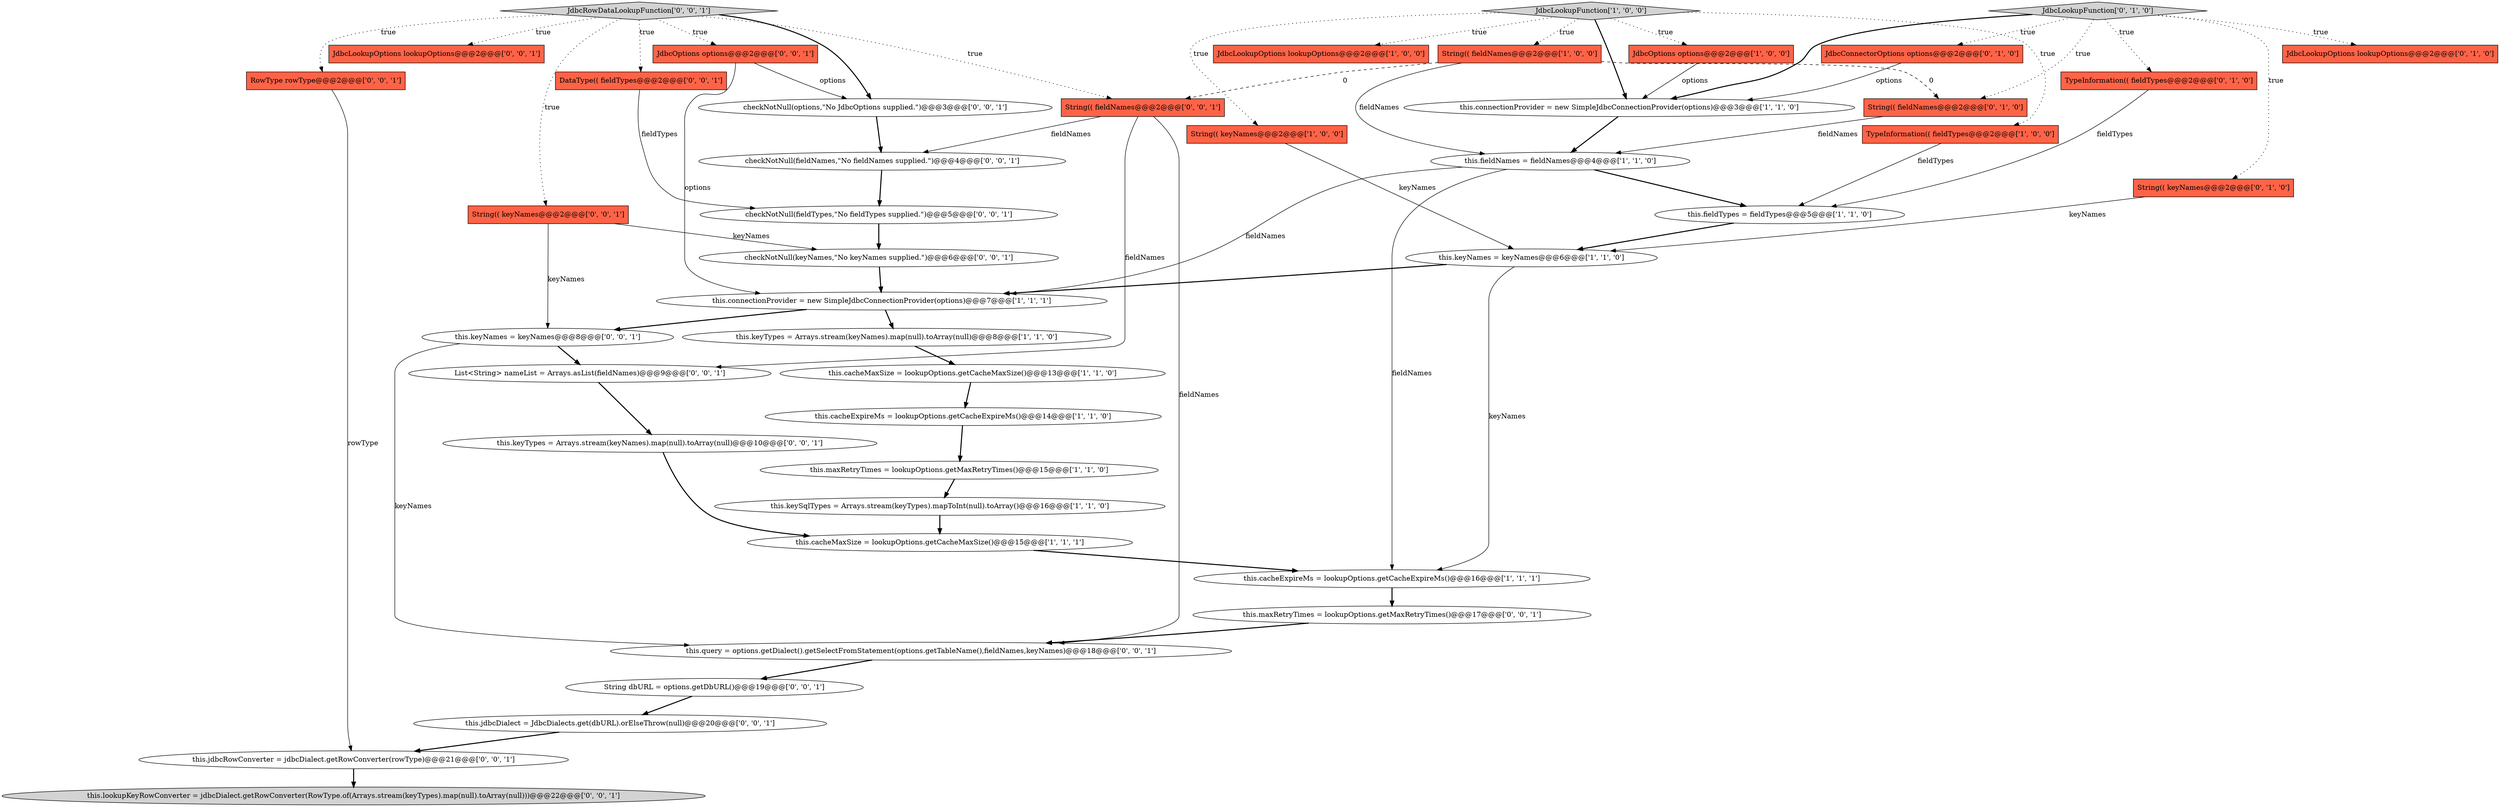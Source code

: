 digraph {
28 [style = filled, label = "checkNotNull(options,\"No JdbcOptions supplied.\")@@@3@@@['0', '0', '1']", fillcolor = white, shape = ellipse image = "AAA0AAABBB3BBB"];
4 [style = filled, label = "String(( keyNames@@@2@@@['1', '0', '0']", fillcolor = tomato, shape = box image = "AAA0AAABBB1BBB"];
33 [style = filled, label = "String dbURL = options.getDbURL()@@@19@@@['0', '0', '1']", fillcolor = white, shape = ellipse image = "AAA0AAABBB3BBB"];
9 [style = filled, label = "this.connectionProvider = new SimpleJdbcConnectionProvider(options)@@@7@@@['1', '1', '1']", fillcolor = white, shape = ellipse image = "AAA0AAABBB1BBB"];
2 [style = filled, label = "this.cacheMaxSize = lookupOptions.getCacheMaxSize()@@@15@@@['1', '1', '1']", fillcolor = white, shape = ellipse image = "AAA0AAABBB1BBB"];
25 [style = filled, label = "this.lookupKeyRowConverter = jdbcDialect.getRowConverter(RowType.of(Arrays.stream(keyTypes).map(null).toArray(null)))@@@22@@@['0', '0', '1']", fillcolor = lightgray, shape = ellipse image = "AAA0AAABBB3BBB"];
12 [style = filled, label = "this.fieldTypes = fieldTypes@@@5@@@['1', '1', '0']", fillcolor = white, shape = ellipse image = "AAA0AAABBB1BBB"];
11 [style = filled, label = "this.keySqlTypes = Arrays.stream(keyTypes).mapToInt(null).toArray()@@@16@@@['1', '1', '0']", fillcolor = white, shape = ellipse image = "AAA0AAABBB1BBB"];
16 [style = filled, label = "this.cacheExpireMs = lookupOptions.getCacheExpireMs()@@@16@@@['1', '1', '1']", fillcolor = white, shape = ellipse image = "AAA0AAABBB1BBB"];
17 [style = filled, label = "this.connectionProvider = new SimpleJdbcConnectionProvider(options)@@@3@@@['1', '1', '0']", fillcolor = white, shape = ellipse image = "AAA0AAABBB1BBB"];
35 [style = filled, label = "RowType rowType@@@2@@@['0', '0', '1']", fillcolor = tomato, shape = box image = "AAA0AAABBB3BBB"];
15 [style = filled, label = "this.keyTypes = Arrays.stream(keyNames).map(null).toArray(null)@@@8@@@['1', '1', '0']", fillcolor = white, shape = ellipse image = "AAA0AAABBB1BBB"];
19 [style = filled, label = "JdbcConnectorOptions options@@@2@@@['0', '1', '0']", fillcolor = tomato, shape = box image = "AAA0AAABBB2BBB"];
37 [style = filled, label = "this.maxRetryTimes = lookupOptions.getMaxRetryTimes()@@@17@@@['0', '0', '1']", fillcolor = white, shape = ellipse image = "AAA0AAABBB3BBB"];
10 [style = filled, label = "this.cacheExpireMs = lookupOptions.getCacheExpireMs()@@@14@@@['1', '1', '0']", fillcolor = white, shape = ellipse image = "AAA0AAABBB1BBB"];
29 [style = filled, label = "this.jdbcDialect = JdbcDialects.get(dbURL).orElseThrow(null)@@@20@@@['0', '0', '1']", fillcolor = white, shape = ellipse image = "AAA0AAABBB3BBB"];
6 [style = filled, label = "this.fieldNames = fieldNames@@@4@@@['1', '1', '0']", fillcolor = white, shape = ellipse image = "AAA0AAABBB1BBB"];
1 [style = filled, label = "JdbcLookupOptions lookupOptions@@@2@@@['1', '0', '0']", fillcolor = tomato, shape = box image = "AAA0AAABBB1BBB"];
7 [style = filled, label = "this.cacheMaxSize = lookupOptions.getCacheMaxSize()@@@13@@@['1', '1', '0']", fillcolor = white, shape = ellipse image = "AAA0AAABBB1BBB"];
43 [style = filled, label = "String(( fieldNames@@@2@@@['0', '0', '1']", fillcolor = tomato, shape = box image = "AAA0AAABBB3BBB"];
32 [style = filled, label = "this.query = options.getDialect().getSelectFromStatement(options.getTableName(),fieldNames,keyNames)@@@18@@@['0', '0', '1']", fillcolor = white, shape = ellipse image = "AAA0AAABBB3BBB"];
24 [style = filled, label = "JdbcOptions options@@@2@@@['0', '0', '1']", fillcolor = tomato, shape = box image = "AAA0AAABBB3BBB"];
14 [style = filled, label = "this.maxRetryTimes = lookupOptions.getMaxRetryTimes()@@@15@@@['1', '1', '0']", fillcolor = white, shape = ellipse image = "AAA0AAABBB1BBB"];
41 [style = filled, label = "DataType(( fieldTypes@@@2@@@['0', '0', '1']", fillcolor = tomato, shape = box image = "AAA0AAABBB3BBB"];
31 [style = filled, label = "List<String> nameList = Arrays.asList(fieldNames)@@@9@@@['0', '0', '1']", fillcolor = white, shape = ellipse image = "AAA0AAABBB3BBB"];
30 [style = filled, label = "checkNotNull(fieldTypes,\"No fieldTypes supplied.\")@@@5@@@['0', '0', '1']", fillcolor = white, shape = ellipse image = "AAA0AAABBB3BBB"];
39 [style = filled, label = "checkNotNull(keyNames,\"No keyNames supplied.\")@@@6@@@['0', '0', '1']", fillcolor = white, shape = ellipse image = "AAA0AAABBB3BBB"];
18 [style = filled, label = "String(( keyNames@@@2@@@['0', '1', '0']", fillcolor = tomato, shape = box image = "AAA0AAABBB2BBB"];
34 [style = filled, label = "this.jdbcRowConverter = jdbcDialect.getRowConverter(rowType)@@@21@@@['0', '0', '1']", fillcolor = white, shape = ellipse image = "AAA0AAABBB3BBB"];
26 [style = filled, label = "JdbcRowDataLookupFunction['0', '0', '1']", fillcolor = lightgray, shape = diamond image = "AAA0AAABBB3BBB"];
40 [style = filled, label = "this.keyTypes = Arrays.stream(keyNames).map(null).toArray(null)@@@10@@@['0', '0', '1']", fillcolor = white, shape = ellipse image = "AAA0AAABBB3BBB"];
38 [style = filled, label = "this.keyNames = keyNames@@@8@@@['0', '0', '1']", fillcolor = white, shape = ellipse image = "AAA0AAABBB3BBB"];
42 [style = filled, label = "JdbcLookupOptions lookupOptions@@@2@@@['0', '0', '1']", fillcolor = tomato, shape = box image = "AAA0AAABBB3BBB"];
22 [style = filled, label = "JdbcLookupFunction['0', '1', '0']", fillcolor = lightgray, shape = diamond image = "AAA0AAABBB2BBB"];
20 [style = filled, label = "TypeInformation(( fieldTypes@@@2@@@['0', '1', '0']", fillcolor = tomato, shape = box image = "AAA0AAABBB2BBB"];
21 [style = filled, label = "JdbcLookupOptions lookupOptions@@@2@@@['0', '1', '0']", fillcolor = tomato, shape = box image = "AAA0AAABBB2BBB"];
3 [style = filled, label = "TypeInformation(( fieldTypes@@@2@@@['1', '0', '0']", fillcolor = tomato, shape = box image = "AAA0AAABBB1BBB"];
13 [style = filled, label = "String(( fieldNames@@@2@@@['1', '0', '0']", fillcolor = tomato, shape = box image = "AAA1AAABBB1BBB"];
0 [style = filled, label = "JdbcLookupFunction['1', '0', '0']", fillcolor = lightgray, shape = diamond image = "AAA0AAABBB1BBB"];
5 [style = filled, label = "JdbcOptions options@@@2@@@['1', '0', '0']", fillcolor = tomato, shape = box image = "AAA0AAABBB1BBB"];
23 [style = filled, label = "String(( fieldNames@@@2@@@['0', '1', '0']", fillcolor = tomato, shape = box image = "AAA1AAABBB2BBB"];
27 [style = filled, label = "String(( keyNames@@@2@@@['0', '0', '1']", fillcolor = tomato, shape = box image = "AAA0AAABBB3BBB"];
36 [style = filled, label = "checkNotNull(fieldNames,\"No fieldNames supplied.\")@@@4@@@['0', '0', '1']", fillcolor = white, shape = ellipse image = "AAA0AAABBB3BBB"];
8 [style = filled, label = "this.keyNames = keyNames@@@6@@@['1', '1', '0']", fillcolor = white, shape = ellipse image = "AAA0AAABBB1BBB"];
22->21 [style = dotted, label="true"];
40->2 [style = bold, label=""];
23->6 [style = solid, label="fieldNames"];
16->37 [style = bold, label=""];
34->25 [style = bold, label=""];
22->19 [style = dotted, label="true"];
0->5 [style = dotted, label="true"];
5->17 [style = solid, label="options"];
28->36 [style = bold, label=""];
35->34 [style = solid, label="rowType"];
15->7 [style = bold, label=""];
0->13 [style = dotted, label="true"];
22->23 [style = dotted, label="true"];
17->6 [style = bold, label=""];
7->10 [style = bold, label=""];
10->14 [style = bold, label=""];
8->16 [style = solid, label="keyNames"];
13->6 [style = solid, label="fieldNames"];
0->17 [style = bold, label=""];
39->9 [style = bold, label=""];
26->27 [style = dotted, label="true"];
0->4 [style = dotted, label="true"];
43->36 [style = solid, label="fieldNames"];
38->32 [style = solid, label="keyNames"];
6->16 [style = solid, label="fieldNames"];
24->9 [style = solid, label="options"];
41->30 [style = solid, label="fieldTypes"];
6->9 [style = solid, label="fieldNames"];
38->31 [style = bold, label=""];
29->34 [style = bold, label=""];
4->8 [style = solid, label="keyNames"];
13->43 [style = dashed, label="0"];
13->23 [style = dashed, label="0"];
11->2 [style = bold, label=""];
32->33 [style = bold, label=""];
27->38 [style = solid, label="keyNames"];
19->17 [style = solid, label="options"];
20->12 [style = solid, label="fieldTypes"];
2->16 [style = bold, label=""];
33->29 [style = bold, label=""];
26->43 [style = dotted, label="true"];
24->28 [style = solid, label="options"];
36->30 [style = bold, label=""];
3->12 [style = solid, label="fieldTypes"];
22->20 [style = dotted, label="true"];
12->8 [style = bold, label=""];
9->15 [style = bold, label=""];
22->18 [style = dotted, label="true"];
27->39 [style = solid, label="keyNames"];
26->24 [style = dotted, label="true"];
43->31 [style = solid, label="fieldNames"];
8->9 [style = bold, label=""];
37->32 [style = bold, label=""];
22->17 [style = bold, label=""];
30->39 [style = bold, label=""];
31->40 [style = bold, label=""];
0->3 [style = dotted, label="true"];
26->28 [style = bold, label=""];
26->35 [style = dotted, label="true"];
43->32 [style = solid, label="fieldNames"];
9->38 [style = bold, label=""];
26->42 [style = dotted, label="true"];
14->11 [style = bold, label=""];
18->8 [style = solid, label="keyNames"];
26->41 [style = dotted, label="true"];
0->1 [style = dotted, label="true"];
6->12 [style = bold, label=""];
}
